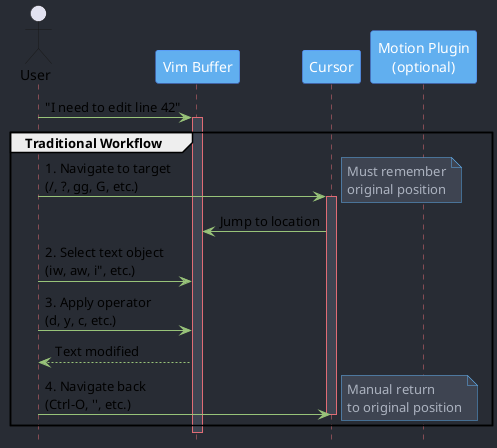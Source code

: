 @startuml
!define SEQUENCE
skinparam backgroundColor #282c34
hide footbox
skinparam participant {
    BackgroundColor #61afef
    BorderColor #528bff
    FontColor #ffffff
}
skinparam sequence {
    ArrowColor #98c379
    LifeLineBorderColor #e06c75
    LifeLineBackgroundColor #3e4451
}
skinparam note {
    BackgroundColor #3e4451
    BorderColor #61afef
    FontColor #abb2bf
}

actor User
participant "Vim Buffer" as Buffer
participant "Cursor" as Cursor
participant "Motion Plugin\n(optional)" as Motion

User -> Buffer: "I need to edit line 42"
activate Buffer

group Traditional Workflow
    User -> Cursor: 1. Navigate to target\n(/, ?, gg, G, etc.)
    activate Cursor
    note right: Must remember\noriginal position
    
    Cursor -> Buffer: Jump to location
    
    User -> Buffer: 2. Select text object\n(iw, aw, i", etc.)
    
    User -> Buffer: 3. Apply operator\n(d, y, c, etc.)
    Buffer --> User: Text modified
    
    User -> Cursor: 4. Navigate back\n(Ctrl-O, '', etc.)
    note right: Manual return\nto original position
    deactivate Cursor
end

deactivate Buffer

@enduml
